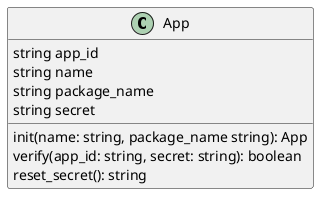 @startuml

class App {
	string app_id
	string name
	string package_name
	string secret

	init(name: string, package_name string): App
	verify(app_id: string, secret: string): boolean
	reset_secret(): string
}

@enduml

